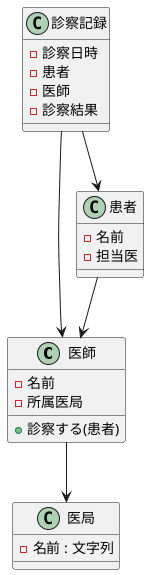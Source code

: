 @startuml 演習3-2
class 医師 {
    -名前 
    -所属医局 
    +診察する(患者) 
}

class 患者 {
    -名前 
    -担当医 
}

class 診察記録 {
    -診察日時 
    -患者 
    -医師 
    -診察結果 
}

class 医局 {
    -名前 : 文字列
}

医師 --> 医局 
患者 --> 医師 
診察記録 --> 患者 
診察記録 --> 医師 
@enduml
